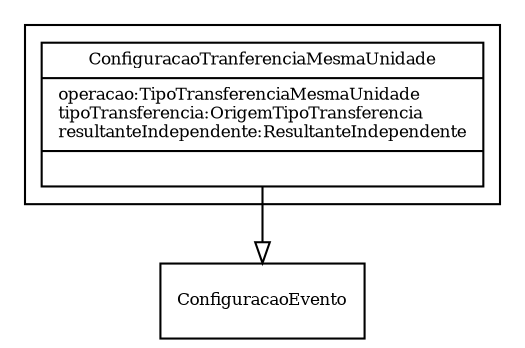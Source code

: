 digraph G{
fontname = "Times-Roman"
fontsize = 8

node [
        fontname = "Times-Roman"
        fontsize = 8
        shape = "record"
]

edge [
        fontname = "Times-Roman"
        fontsize = 8
]

subgraph clusterCONFIGURACAO_DE_TRANSFERENCIA_FINANCEIRA_MESMA_UNIDADE
{
ConfiguracaoTranferenciaMesmaUnidade [label = "{ConfiguracaoTranferenciaMesmaUnidade|operacao:TipoTransferenciaMesmaUnidade\ltipoTransferencia:OrigemTipoTransferencia\lresultanteIndependente:ResultanteIndependente\l|\l}"]
}
edge [ arrowhead = "empty" headlabel = "" taillabel = ""] ConfiguracaoTranferenciaMesmaUnidade -> ConfiguracaoEvento
}
